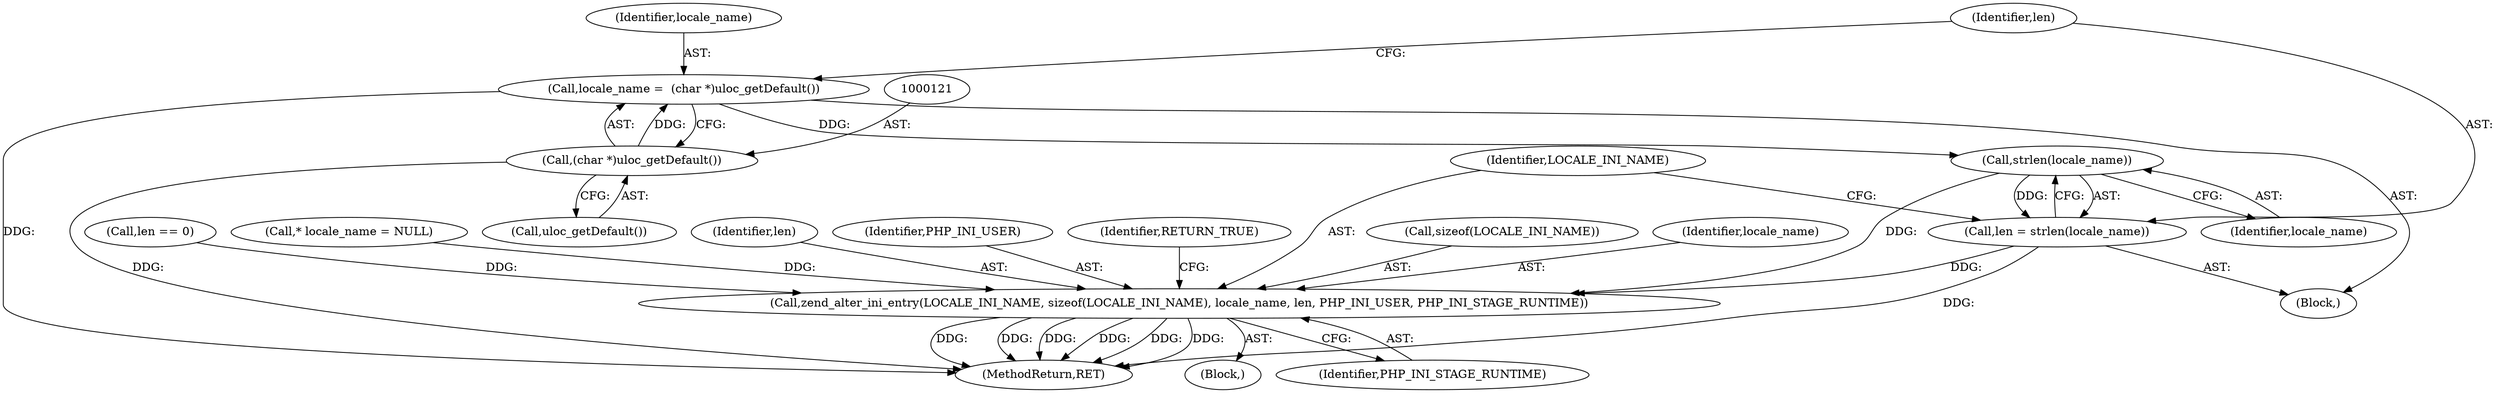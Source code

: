 digraph "0_php-src_97eff7eb57fc2320c267a949cffd622c38712484?w=1_13@API" {
"1000125" [label="(Call,strlen(locale_name))"];
"1000118" [label="(Call,locale_name =  (char *)uloc_getDefault())"];
"1000120" [label="(Call,(char *)uloc_getDefault())"];
"1000123" [label="(Call,len = strlen(locale_name))"];
"1000127" [label="(Call,zend_alter_ini_entry(LOCALE_INI_NAME, sizeof(LOCALE_INI_NAME), locale_name, len, PHP_INI_USER, PHP_INI_STAGE_RUNTIME))"];
"1000117" [label="(Block,)"];
"1000125" [label="(Call,strlen(locale_name))"];
"1000102" [label="(Block,)"];
"1000114" [label="(Call,len == 0)"];
"1000136" [label="(MethodReturn,RET)"];
"1000120" [label="(Call,(char *)uloc_getDefault())"];
"1000127" [label="(Call,zend_alter_ini_entry(LOCALE_INI_NAME, sizeof(LOCALE_INI_NAME), locale_name, len, PHP_INI_USER, PHP_INI_STAGE_RUNTIME))"];
"1000119" [label="(Identifier,locale_name)"];
"1000124" [label="(Identifier,len)"];
"1000133" [label="(Identifier,PHP_INI_USER)"];
"1000118" [label="(Call,locale_name =  (char *)uloc_getDefault())"];
"1000135" [label="(Identifier,RETURN_TRUE)"];
"1000129" [label="(Call,sizeof(LOCALE_INI_NAME))"];
"1000123" [label="(Call,len = strlen(locale_name))"];
"1000131" [label="(Identifier,locale_name)"];
"1000128" [label="(Identifier,LOCALE_INI_NAME)"];
"1000134" [label="(Identifier,PHP_INI_STAGE_RUNTIME)"];
"1000122" [label="(Call,uloc_getDefault())"];
"1000126" [label="(Identifier,locale_name)"];
"1000104" [label="(Call,* locale_name = NULL)"];
"1000132" [label="(Identifier,len)"];
"1000125" -> "1000123"  [label="AST: "];
"1000125" -> "1000126"  [label="CFG: "];
"1000126" -> "1000125"  [label="AST: "];
"1000123" -> "1000125"  [label="CFG: "];
"1000125" -> "1000123"  [label="DDG: "];
"1000118" -> "1000125"  [label="DDG: "];
"1000125" -> "1000127"  [label="DDG: "];
"1000118" -> "1000117"  [label="AST: "];
"1000118" -> "1000120"  [label="CFG: "];
"1000119" -> "1000118"  [label="AST: "];
"1000120" -> "1000118"  [label="AST: "];
"1000124" -> "1000118"  [label="CFG: "];
"1000118" -> "1000136"  [label="DDG: "];
"1000120" -> "1000118"  [label="DDG: "];
"1000120" -> "1000122"  [label="CFG: "];
"1000121" -> "1000120"  [label="AST: "];
"1000122" -> "1000120"  [label="AST: "];
"1000120" -> "1000136"  [label="DDG: "];
"1000123" -> "1000117"  [label="AST: "];
"1000124" -> "1000123"  [label="AST: "];
"1000128" -> "1000123"  [label="CFG: "];
"1000123" -> "1000136"  [label="DDG: "];
"1000123" -> "1000127"  [label="DDG: "];
"1000127" -> "1000102"  [label="AST: "];
"1000127" -> "1000134"  [label="CFG: "];
"1000128" -> "1000127"  [label="AST: "];
"1000129" -> "1000127"  [label="AST: "];
"1000131" -> "1000127"  [label="AST: "];
"1000132" -> "1000127"  [label="AST: "];
"1000133" -> "1000127"  [label="AST: "];
"1000134" -> "1000127"  [label="AST: "];
"1000135" -> "1000127"  [label="CFG: "];
"1000127" -> "1000136"  [label="DDG: "];
"1000127" -> "1000136"  [label="DDG: "];
"1000127" -> "1000136"  [label="DDG: "];
"1000127" -> "1000136"  [label="DDG: "];
"1000127" -> "1000136"  [label="DDG: "];
"1000127" -> "1000136"  [label="DDG: "];
"1000104" -> "1000127"  [label="DDG: "];
"1000114" -> "1000127"  [label="DDG: "];
}
